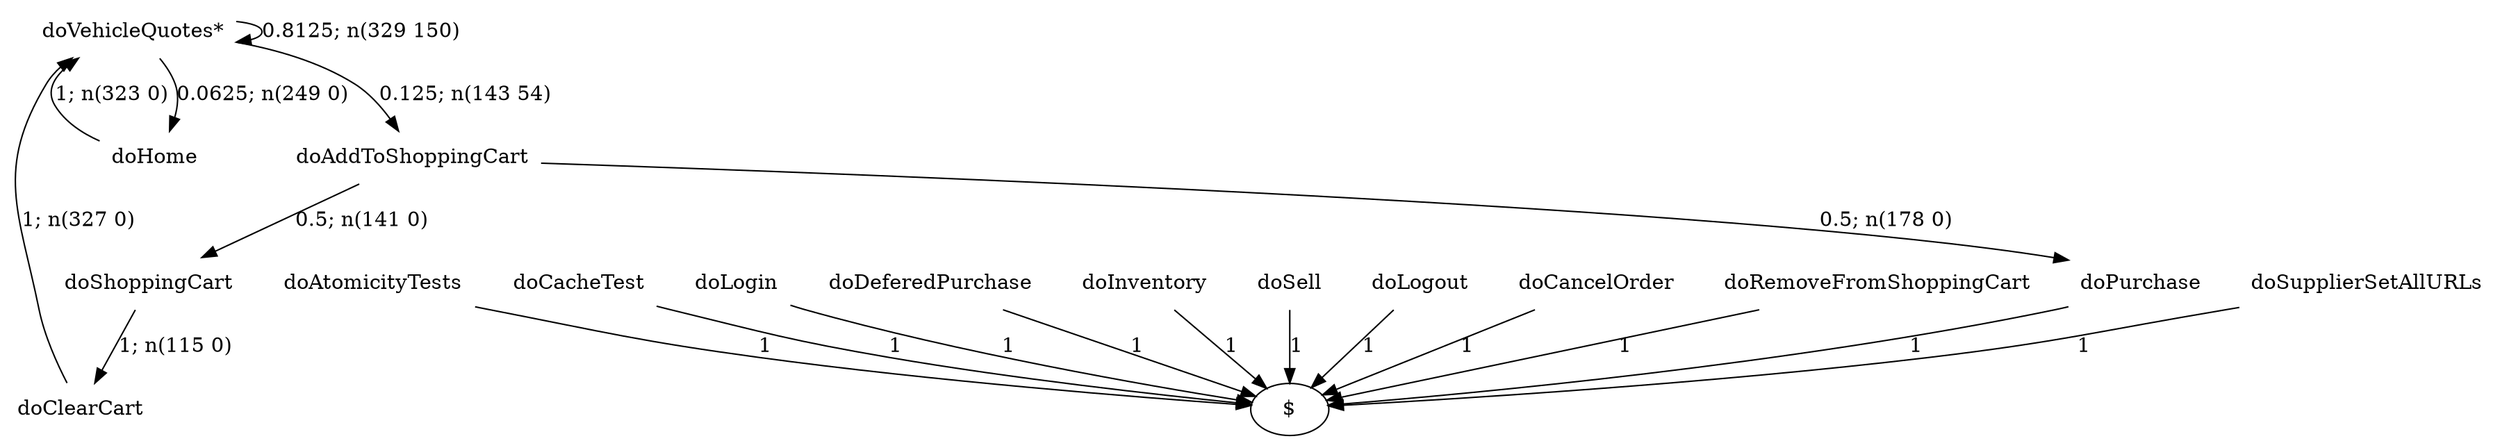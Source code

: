 digraph G {"doVehicleQuotes*" [label="doVehicleQuotes*",shape=none];"doSupplierSetAllURLs" [label="doSupplierSetAllURLs",shape=none];"doAtomicityTests" [label="doAtomicityTests",shape=none];"doCacheTest" [label="doCacheTest",shape=none];"doLogin" [label="doLogin",shape=none];"doAddToShoppingCart" [label="doAddToShoppingCart",shape=none];"doDeferedPurchase" [label="doDeferedPurchase",shape=none];"doHome" [label="doHome",shape=none];"doShoppingCart" [label="doShoppingCart",shape=none];"doClearCart" [label="doClearCart",shape=none];"doPurchase" [label="doPurchase",shape=none];"doInventory" [label="doInventory",shape=none];"doSell" [label="doSell",shape=none];"doLogout" [label="doLogout",shape=none];"doCancelOrder" [label="doCancelOrder",shape=none];"doRemoveFromShoppingCart" [label="doRemoveFromShoppingCart",shape=none];"doVehicleQuotes*"->"doVehicleQuotes*" [style=solid,label="0.8125; n(329 150)"];"doVehicleQuotes*"->"doAddToShoppingCart" [style=solid,label="0.125; n(143 54)"];"doVehicleQuotes*"->"doHome" [style=solid,label="0.0625; n(249 0)"];"doSupplierSetAllURLs"->"$" [style=solid,label="1"];"doAtomicityTests"->"$" [style=solid,label="1"];"doCacheTest"->"$" [style=solid,label="1"];"doLogin"->"$" [style=solid,label="1"];"doAddToShoppingCart"->"doShoppingCart" [style=solid,label="0.5; n(141 0)"];"doAddToShoppingCart"->"doPurchase" [style=solid,label="0.5; n(178 0)"];"doDeferedPurchase"->"$" [style=solid,label="1"];"doHome"->"doVehicleQuotes*" [style=solid,label="1; n(323 0)"];"doShoppingCart"->"doClearCart" [style=solid,label="1; n(115 0)"];"doClearCart"->"doVehicleQuotes*" [style=solid,label="1; n(327 0)"];"doPurchase"->"$" [style=solid,label="1"];"doInventory"->"$" [style=solid,label="1"];"doSell"->"$" [style=solid,label="1"];"doLogout"->"$" [style=solid,label="1"];"doCancelOrder"->"$" [style=solid,label="1"];"doRemoveFromShoppingCart"->"$" [style=solid,label="1"];}